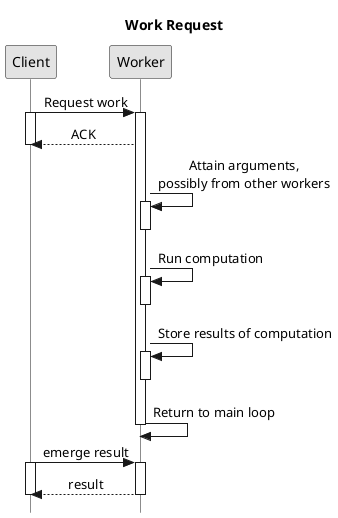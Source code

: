 @startuml
skinparam monochrome true
skinparam shadowing false
skinparam style strictuml
skinparam LifelineStrategy nosolid
skinparam sequenceMessageAlign center
title Work Request

participant Client as client
participant Worker as worker

client -> worker ++: Request work
activate client
worker --> client: ACK
deactivate client
worker -> worker ++--: Attain arguments,\npossibly from other workers
worker -> worker ++--: Run computation
worker -> worker ++--: Store results of computation
worker -> worker --: Return to main loop
client -> worker ++: emerge result
activate client
return result
deactivate client
@enduml
